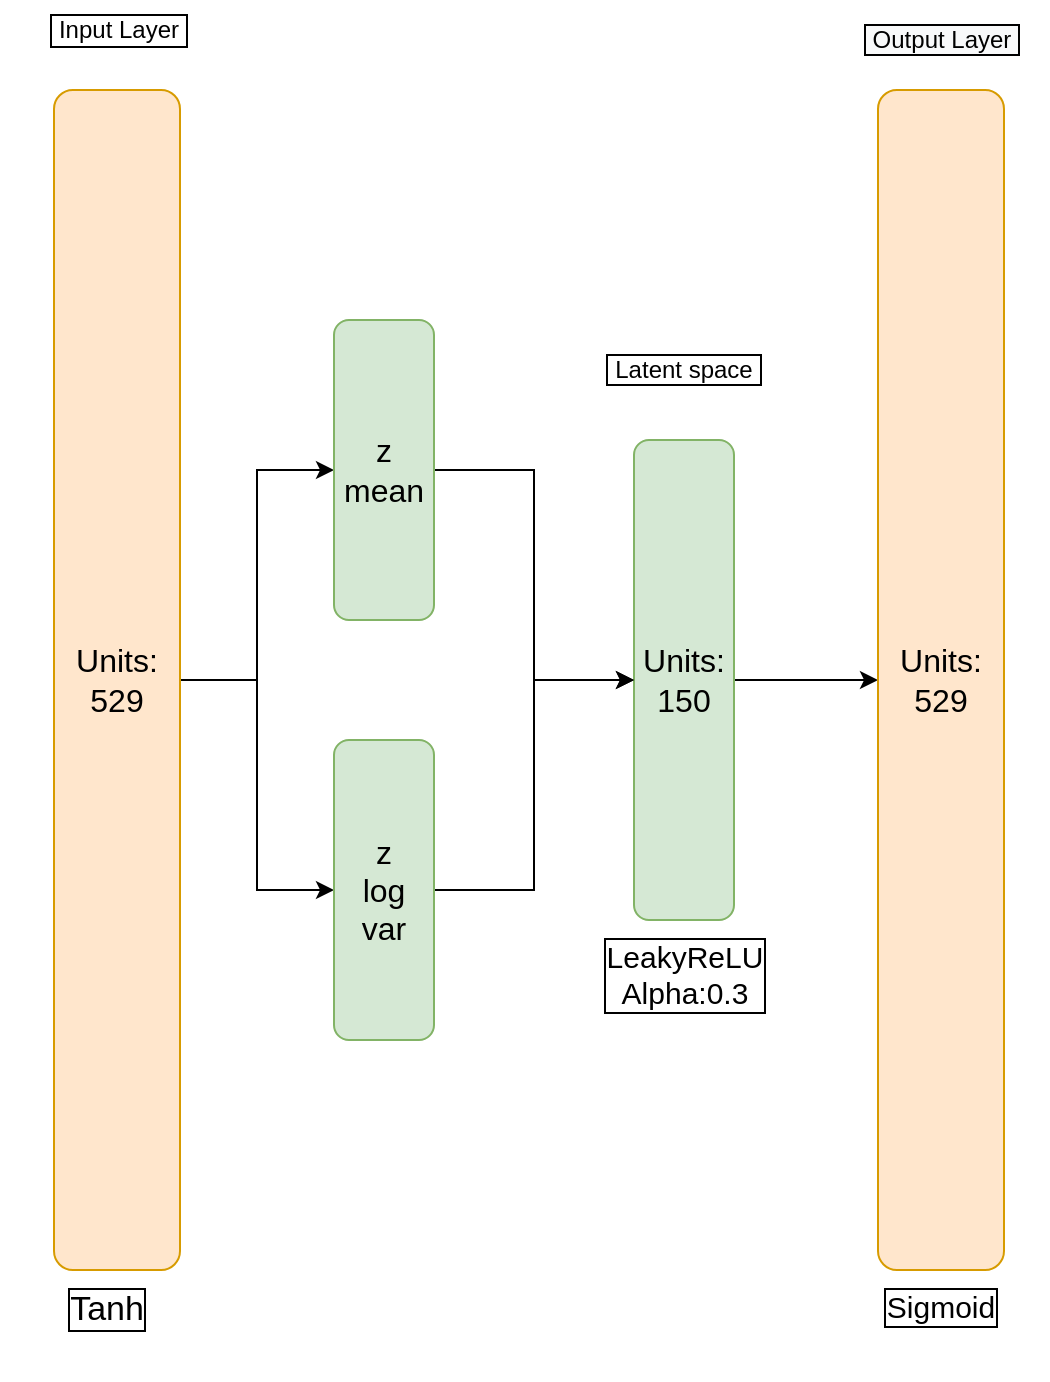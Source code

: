 <mxfile version="20.2.8" type="device"><diagram id="eeNLC_FZRFjs2LcpyUSE" name="Page-1"><mxGraphModel dx="2893" dy="1069" grid="1" gridSize="10" guides="1" tooltips="1" connect="1" arrows="1" fold="1" page="1" pageScale="1" pageWidth="827" pageHeight="1169" math="0" shadow="0"><root><mxCell id="0"/><mxCell id="1" parent="0"/><mxCell id="ewWLMzM9Dx70e8PV17al-3" style="edgeStyle=orthogonalEdgeStyle;rounded=0;orthogonalLoop=1;jettySize=auto;html=1;exitX=0.5;exitY=0;exitDx=0;exitDy=0;" edge="1" parent="1" source="gNznSO27p1aVyT7bd54U-1" target="ewWLMzM9Dx70e8PV17al-2"><mxGeometry relative="1" as="geometry"/></mxCell><mxCell id="ewWLMzM9Dx70e8PV17al-4" style="edgeStyle=orthogonalEdgeStyle;rounded=0;orthogonalLoop=1;jettySize=auto;html=1;exitX=0.5;exitY=0;exitDx=0;exitDy=0;" edge="1" parent="1" source="gNznSO27p1aVyT7bd54U-1" target="ewWLMzM9Dx70e8PV17al-1"><mxGeometry relative="1" as="geometry"/></mxCell><mxCell id="gNznSO27p1aVyT7bd54U-1" value="&lt;font style=&quot;font-size: 16px;&quot;&gt;Units: 529&lt;/font&gt;" style="rounded=1;whiteSpace=wrap;html=1;direction=south;fillColor=#ffe6cc;strokeColor=#d79b00;" parent="1" vertex="1"><mxGeometry x="-760" y="205" width="63" height="590" as="geometry"/></mxCell><mxCell id="gNznSO27p1aVyT7bd54U-5" value="" style="edgeStyle=orthogonalEdgeStyle;rounded=0;orthogonalLoop=1;jettySize=auto;html=1;" parent="1" edge="1"><mxGeometry relative="1" as="geometry"><mxPoint x="-550" y="500" as="targetPoint"/></mxGeometry></mxCell><mxCell id="gNznSO27p1aVyT7bd54U-7" value="" style="edgeStyle=orthogonalEdgeStyle;rounded=0;orthogonalLoop=1;jettySize=auto;html=1;" parent="1" edge="1"><mxGeometry relative="1" as="geometry"><mxPoint x="-490" y="500" as="sourcePoint"/></mxGeometry></mxCell><mxCell id="Tlrx-UNC8t0wTRr5tUVb-2" style="edgeStyle=orthogonalEdgeStyle;rounded=0;orthogonalLoop=1;jettySize=auto;html=1;entryX=0.5;entryY=1;entryDx=0;entryDy=0;" parent="1" source="gNznSO27p1aVyT7bd54U-8" target="gNznSO27p1aVyT7bd54U-18" edge="1"><mxGeometry relative="1" as="geometry"/></mxCell><mxCell id="gNznSO27p1aVyT7bd54U-8" value="&lt;font style=&quot;font-size: 16px;&quot;&gt;Units: 150&lt;/font&gt;" style="rounded=1;whiteSpace=wrap;html=1;direction=south;fillColor=#d5e8d4;strokeColor=#82b366;" parent="1" vertex="1"><mxGeometry x="-470" y="380" width="50" height="240" as="geometry"/></mxCell><mxCell id="gNznSO27p1aVyT7bd54U-15" style="edgeStyle=orthogonalEdgeStyle;rounded=0;orthogonalLoop=1;jettySize=auto;html=1;exitX=0.5;exitY=0;exitDx=0;exitDy=0;entryX=0.5;entryY=1;entryDx=0;entryDy=0;" parent="1" edge="1"><mxGeometry relative="1" as="geometry"><mxPoint x="-220" y="500" as="sourcePoint"/></mxGeometry></mxCell><mxCell id="gNznSO27p1aVyT7bd54U-17" style="edgeStyle=orthogonalEdgeStyle;rounded=0;orthogonalLoop=1;jettySize=auto;html=1;exitX=0.5;exitY=0;exitDx=0;exitDy=0;" parent="1" edge="1"><mxGeometry relative="1" as="geometry"><mxPoint x="-130" y="500" as="sourcePoint"/></mxGeometry></mxCell><mxCell id="gNznSO27p1aVyT7bd54U-18" value="&lt;font style=&quot;font-size: 16px;&quot;&gt;Units: 529&lt;/font&gt;" style="rounded=1;whiteSpace=wrap;html=1;direction=south;labelBorderColor=none;fillColor=#ffe6cc;strokeColor=#d79b00;" parent="1" vertex="1"><mxGeometry x="-348" y="205" width="63" height="590" as="geometry"/></mxCell><mxCell id="gNznSO27p1aVyT7bd54U-20" value="&amp;nbsp;Input Layer&amp;nbsp;" style="text;html=1;align=center;verticalAlign=middle;resizable=0;points=[];autosize=1;strokeColor=none;fillColor=none;labelBorderColor=default;" parent="1" vertex="1"><mxGeometry x="-773.5" y="160" width="90" height="30" as="geometry"/></mxCell><mxCell id="gNznSO27p1aVyT7bd54U-21" value="&lt;span style=&quot;color: rgb(0, 0, 0); font-family: Helvetica; font-size: 12px; font-style: normal; font-variant-ligatures: normal; font-variant-caps: normal; font-weight: 400; letter-spacing: normal; orphans: 2; text-indent: 0px; text-transform: none; widows: 2; word-spacing: 0px; -webkit-text-stroke-width: 0px; background-color: rgb(248, 249, 250); text-decoration-thickness: initial; text-decoration-style: initial; text-decoration-color: initial; float: none; display: inline !important;&quot;&gt;&amp;nbsp;Output Layer&amp;nbsp;&lt;/span&gt;" style="text;whiteSpace=wrap;html=1;labelBorderColor=default;align=center;" parent="1" vertex="1"><mxGeometry x="-361.5" y="165" width="90" height="40" as="geometry"/></mxCell><mxCell id="gNznSO27p1aVyT7bd54U-22" value="&lt;div style=&quot;&quot;&gt;&lt;span style=&quot;background-color: initial;&quot;&gt;&amp;nbsp;Latent space&amp;nbsp;&lt;/span&gt;&lt;/div&gt;" style="text;whiteSpace=wrap;html=1;fontColor=#000000;align=center;labelBorderColor=default;" parent="1" vertex="1"><mxGeometry x="-490" y="330" width="90" height="40" as="geometry"/></mxCell><mxCell id="gNznSO27p1aVyT7bd54U-23" value="&lt;div style=&quot;font-size: 17px;&quot;&gt;&lt;span style=&quot;background-color: initial; font-size: 17px;&quot;&gt;Tanh&lt;/span&gt;&lt;/div&gt;" style="text;whiteSpace=wrap;html=1;fontColor=#000000;align=center;labelBorderColor=default;spacing=4;fontSize=17;" parent="1" vertex="1"><mxGeometry x="-787" y="795" width="107" height="55" as="geometry"/></mxCell><mxCell id="gNznSO27p1aVyT7bd54U-35" value="&lt;div style=&quot;font-size: 15px;&quot;&gt;LeakyReLU&lt;/div&gt;&lt;div style=&quot;font-size: 15px;&quot;&gt;Alpha:0.3&lt;/div&gt;" style="text;whiteSpace=wrap;html=1;fontColor=#000000;align=center;labelBorderColor=default;spacing=4;fontSize=15;" parent="1" vertex="1"><mxGeometry x="-498.5" y="620" width="107" height="55" as="geometry"/></mxCell><mxCell id="gNznSO27p1aVyT7bd54U-39" value="&lt;div style=&quot;font-size: 15px;&quot;&gt;Sigmoid&lt;/div&gt;" style="text;whiteSpace=wrap;html=1;fontColor=#000000;align=center;labelBorderColor=default;spacing=4;fontSize=15;" parent="1" vertex="1"><mxGeometry x="-370" y="795" width="107" height="55" as="geometry"/></mxCell><mxCell id="ewWLMzM9Dx70e8PV17al-5" style="edgeStyle=orthogonalEdgeStyle;rounded=0;orthogonalLoop=1;jettySize=auto;html=1;exitX=0.5;exitY=0;exitDx=0;exitDy=0;" edge="1" parent="1" source="ewWLMzM9Dx70e8PV17al-1" target="gNznSO27p1aVyT7bd54U-8"><mxGeometry relative="1" as="geometry"/></mxCell><mxCell id="ewWLMzM9Dx70e8PV17al-1" value="&lt;span style=&quot;font-size: 16px;&quot;&gt;z mean&lt;/span&gt;" style="rounded=1;whiteSpace=wrap;html=1;direction=south;fillColor=#d5e8d4;strokeColor=#82b366;" vertex="1" parent="1"><mxGeometry x="-620" y="320" width="50" height="150" as="geometry"/></mxCell><mxCell id="ewWLMzM9Dx70e8PV17al-7" style="edgeStyle=orthogonalEdgeStyle;rounded=0;orthogonalLoop=1;jettySize=auto;html=1;exitX=0.5;exitY=0;exitDx=0;exitDy=0;" edge="1" parent="1" source="ewWLMzM9Dx70e8PV17al-2" target="gNznSO27p1aVyT7bd54U-8"><mxGeometry relative="1" as="geometry"/></mxCell><mxCell id="ewWLMzM9Dx70e8PV17al-2" value="&lt;span style=&quot;font-size: 16px;&quot;&gt;z &lt;br&gt;log var&lt;/span&gt;" style="rounded=1;whiteSpace=wrap;html=1;direction=south;fillColor=#d5e8d4;strokeColor=#82b366;" vertex="1" parent="1"><mxGeometry x="-620" y="530" width="50" height="150" as="geometry"/></mxCell></root></mxGraphModel></diagram></mxfile>